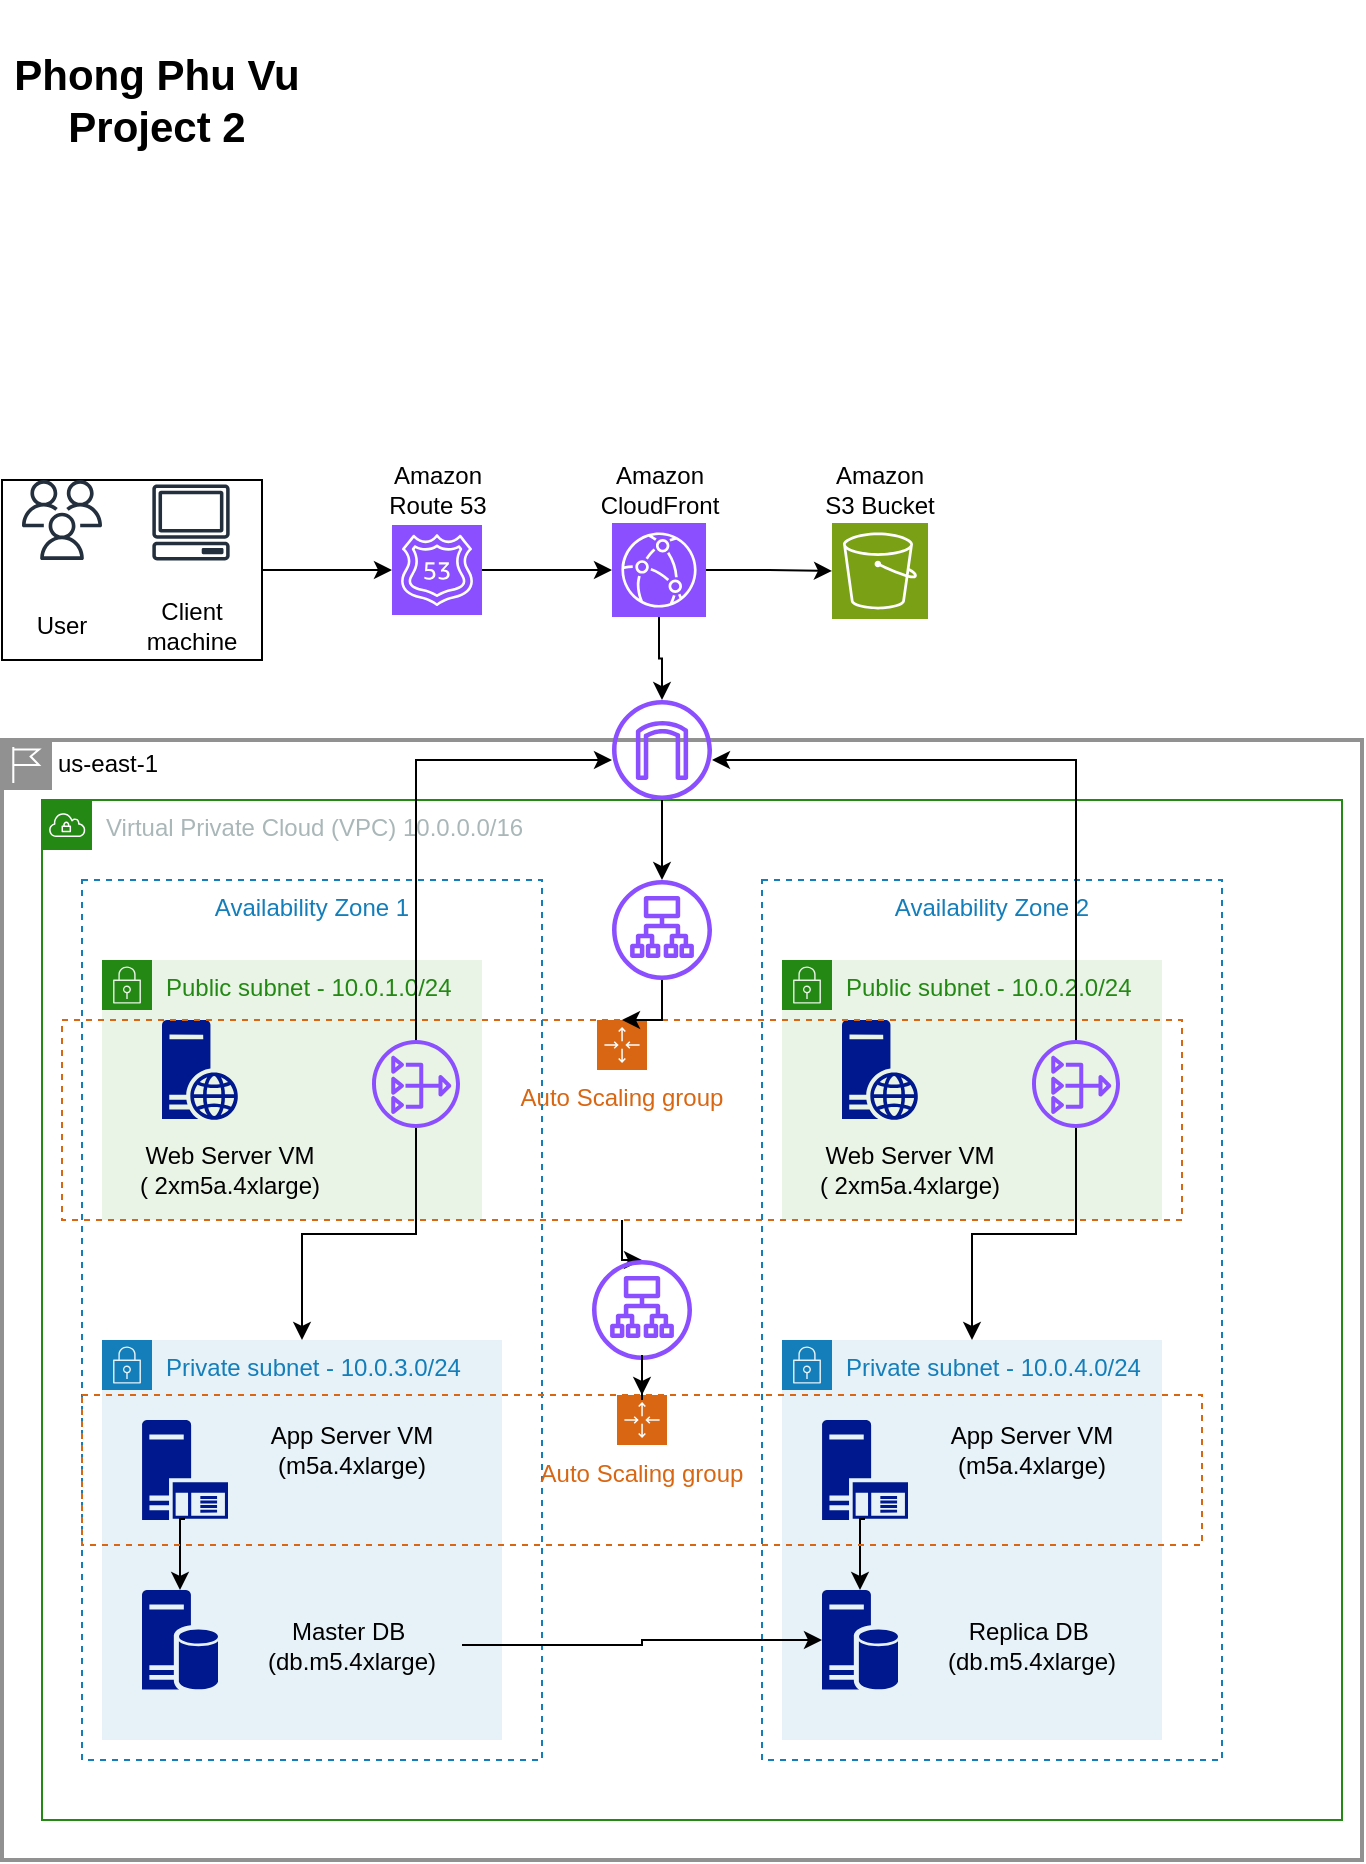 <mxfile version="22.0.0" type="device">
  <diagram name="Page-1" id="dSw2Jt9SYq_HHn4oFAFV">
    <mxGraphModel dx="841" dy="497" grid="1" gridSize="10" guides="1" tooltips="1" connect="1" arrows="1" fold="1" page="1" pageScale="1" pageWidth="850" pageHeight="1100" math="0" shadow="0">
      <root>
        <mxCell id="0" />
        <mxCell id="1" parent="0" />
        <mxCell id="WNNkEzdKGOnc9n0u_PIv-2" value="us-east-1" style="shape=mxgraph.ibm.box;prType=region;fontStyle=0;verticalAlign=top;align=left;spacingLeft=32;spacingTop=4;fillColor=none;rounded=0;whiteSpace=wrap;html=1;strokeColor=#919191;strokeWidth=2;dashed=0;container=1;spacing=-4;collapsible=0;expand=0;recursiveResize=0;" vertex="1" parent="1">
          <mxGeometry x="85" y="400" width="680" height="560" as="geometry" />
        </mxCell>
        <mxCell id="WNNkEzdKGOnc9n0u_PIv-10" value="Public subnet - 10.0.1.0/24" style="points=[[0,0],[0.25,0],[0.5,0],[0.75,0],[1,0],[1,0.25],[1,0.5],[1,0.75],[1,1],[0.75,1],[0.5,1],[0.25,1],[0,1],[0,0.75],[0,0.5],[0,0.25]];outlineConnect=0;gradientColor=none;html=1;whiteSpace=wrap;fontSize=12;fontStyle=0;container=1;pointerEvents=0;collapsible=0;recursiveResize=0;shape=mxgraph.aws4.group;grIcon=mxgraph.aws4.group_security_group;grStroke=0;strokeColor=#248814;fillColor=#E9F3E6;verticalAlign=top;align=left;spacingLeft=30;fontColor=#248814;dashed=0;" vertex="1" parent="WNNkEzdKGOnc9n0u_PIv-2">
          <mxGeometry x="50" y="110" width="190" height="130" as="geometry" />
        </mxCell>
        <object label="" id="WNNkEzdKGOnc9n0u_PIv-12">
          <mxCell style="sketch=0;aspect=fixed;pointerEvents=1;shadow=0;dashed=0;html=1;strokeColor=none;labelPosition=center;verticalLabelPosition=bottom;verticalAlign=top;align=center;fillColor=#00188D;shape=mxgraph.mscae.enterprise.web_server" vertex="1" parent="WNNkEzdKGOnc9n0u_PIv-10">
            <mxGeometry x="30" y="30" width="38" height="50" as="geometry" />
          </mxCell>
        </object>
        <mxCell id="WNNkEzdKGOnc9n0u_PIv-13" value="Web Server VM&lt;br&gt;( 2xm5a.4xlarge)" style="text;strokeColor=none;align=center;fillColor=none;html=1;verticalAlign=middle;whiteSpace=wrap;rounded=0;" vertex="1" parent="WNNkEzdKGOnc9n0u_PIv-10">
          <mxGeometry x="8" y="90" width="112" height="30" as="geometry" />
        </mxCell>
        <mxCell id="WNNkEzdKGOnc9n0u_PIv-20" value="Public subnet - 10.0.2.0/24" style="points=[[0,0],[0.25,0],[0.5,0],[0.75,0],[1,0],[1,0.25],[1,0.5],[1,0.75],[1,1],[0.75,1],[0.5,1],[0.25,1],[0,1],[0,0.75],[0,0.5],[0,0.25]];outlineConnect=0;gradientColor=none;html=1;whiteSpace=wrap;fontSize=12;fontStyle=0;container=1;pointerEvents=0;collapsible=0;recursiveResize=0;shape=mxgraph.aws4.group;grIcon=mxgraph.aws4.group_security_group;grStroke=0;strokeColor=#248814;fillColor=#E9F3E6;verticalAlign=top;align=left;spacingLeft=30;fontColor=#248814;dashed=0;" vertex="1" parent="WNNkEzdKGOnc9n0u_PIv-2">
          <mxGeometry x="390" y="110" width="190" height="130" as="geometry" />
        </mxCell>
        <object label="" id="WNNkEzdKGOnc9n0u_PIv-21">
          <mxCell style="sketch=0;aspect=fixed;pointerEvents=1;shadow=0;dashed=0;html=1;strokeColor=none;labelPosition=center;verticalLabelPosition=bottom;verticalAlign=top;align=center;fillColor=#00188D;shape=mxgraph.mscae.enterprise.web_server" vertex="1" parent="WNNkEzdKGOnc9n0u_PIv-20">
            <mxGeometry x="30" y="30" width="38" height="50" as="geometry" />
          </mxCell>
        </object>
        <mxCell id="WNNkEzdKGOnc9n0u_PIv-22" value="Web Server VM&lt;br&gt;( 2xm5a.4xlarge)" style="text;strokeColor=none;align=center;fillColor=none;html=1;verticalAlign=middle;whiteSpace=wrap;rounded=0;" vertex="1" parent="WNNkEzdKGOnc9n0u_PIv-20">
          <mxGeometry x="8" y="90" width="112" height="30" as="geometry" />
        </mxCell>
        <mxCell id="WNNkEzdKGOnc9n0u_PIv-4" value="Virtual Private Cloud (VPC) 10.0.0.0/16" style="points=[[0,0],[0.25,0],[0.5,0],[0.75,0],[1,0],[1,0.25],[1,0.5],[1,0.75],[1,1],[0.75,1],[0.5,1],[0.25,1],[0,1],[0,0.75],[0,0.5],[0,0.25]];outlineConnect=0;gradientColor=none;html=1;whiteSpace=wrap;fontSize=12;fontStyle=0;container=1;pointerEvents=0;collapsible=0;recursiveResize=0;shape=mxgraph.aws4.group;grIcon=mxgraph.aws4.group_vpc;strokeColor=#248814;fillColor=none;verticalAlign=top;align=left;spacingLeft=30;fontColor=#AAB7B8;dashed=0;" vertex="1" parent="WNNkEzdKGOnc9n0u_PIv-2">
          <mxGeometry x="20" y="30" width="650" height="510" as="geometry" />
        </mxCell>
        <mxCell id="WNNkEzdKGOnc9n0u_PIv-70" style="edgeStyle=orthogonalEdgeStyle;rounded=0;orthogonalLoop=1;jettySize=auto;html=1;exitX=0.5;exitY=1;exitDx=0;exitDy=0;" edge="1" parent="WNNkEzdKGOnc9n0u_PIv-4" source="WNNkEzdKGOnc9n0u_PIv-31" target="WNNkEzdKGOnc9n0u_PIv-68">
          <mxGeometry relative="1" as="geometry" />
        </mxCell>
        <mxCell id="WNNkEzdKGOnc9n0u_PIv-31" value="Auto Scaling group" style="points=[[0,0],[0.25,0],[0.5,0],[0.75,0],[1,0],[1,0.25],[1,0.5],[1,0.75],[1,1],[0.75,1],[0.5,1],[0.25,1],[0,1],[0,0.75],[0,0.5],[0,0.25]];outlineConnect=0;gradientColor=none;html=1;whiteSpace=wrap;fontSize=12;fontStyle=0;container=1;pointerEvents=0;collapsible=0;recursiveResize=0;shape=mxgraph.aws4.groupCenter;grIcon=mxgraph.aws4.group_auto_scaling_group;grStroke=1;strokeColor=#D86613;fillColor=none;verticalAlign=top;align=center;fontColor=#D86613;dashed=1;spacingTop=25;" vertex="1" parent="WNNkEzdKGOnc9n0u_PIv-4">
          <mxGeometry x="10" y="110" width="560" height="100" as="geometry" />
        </mxCell>
        <mxCell id="WNNkEzdKGOnc9n0u_PIv-68" value="" style="sketch=0;outlineConnect=0;fontColor=#232F3E;gradientColor=none;fillColor=#8C4FFF;strokeColor=none;dashed=0;verticalLabelPosition=bottom;verticalAlign=top;align=center;html=1;fontSize=12;fontStyle=0;aspect=fixed;pointerEvents=1;shape=mxgraph.aws4.application_load_balancer;" vertex="1" parent="WNNkEzdKGOnc9n0u_PIv-4">
          <mxGeometry x="275" y="230" width="50" height="50" as="geometry" />
        </mxCell>
        <mxCell id="WNNkEzdKGOnc9n0u_PIv-5" value="Availability Zone 1" style="fillColor=none;strokeColor=#147EBA;dashed=1;verticalAlign=top;fontStyle=0;fontColor=#147EBA;whiteSpace=wrap;html=1;" vertex="1" parent="WNNkEzdKGOnc9n0u_PIv-2">
          <mxGeometry x="40" y="70" width="230" height="440" as="geometry" />
        </mxCell>
        <mxCell id="WNNkEzdKGOnc9n0u_PIv-11" value="Private subnet&amp;nbsp;- 10.0.3.0/24" style="points=[[0,0],[0.25,0],[0.5,0],[0.75,0],[1,0],[1,0.25],[1,0.5],[1,0.75],[1,1],[0.75,1],[0.5,1],[0.25,1],[0,1],[0,0.75],[0,0.5],[0,0.25]];outlineConnect=0;gradientColor=none;html=1;whiteSpace=wrap;fontSize=12;fontStyle=0;container=1;pointerEvents=0;collapsible=0;recursiveResize=0;shape=mxgraph.aws4.group;grIcon=mxgraph.aws4.group_security_group;grStroke=0;strokeColor=#147EBA;fillColor=#E6F2F8;verticalAlign=top;align=left;spacingLeft=30;fontColor=#147EBA;dashed=0;" vertex="1" parent="WNNkEzdKGOnc9n0u_PIv-2">
          <mxGeometry x="50" y="300" width="200" height="200" as="geometry" />
        </mxCell>
        <mxCell id="WNNkEzdKGOnc9n0u_PIv-16" value="" style="sketch=0;aspect=fixed;pointerEvents=1;shadow=0;dashed=0;html=1;strokeColor=none;labelPosition=center;verticalLabelPosition=bottom;verticalAlign=top;align=center;fillColor=#00188D;shape=mxgraph.mscae.enterprise.database_server" vertex="1" parent="WNNkEzdKGOnc9n0u_PIv-11">
          <mxGeometry x="20" y="125" width="38" height="50" as="geometry" />
        </mxCell>
        <mxCell id="WNNkEzdKGOnc9n0u_PIv-15" value="App Server VM&lt;br&gt;(m5a.4xlarge)" style="text;strokeColor=none;align=center;fillColor=none;html=1;verticalAlign=middle;whiteSpace=wrap;rounded=0;" vertex="1" parent="WNNkEzdKGOnc9n0u_PIv-11">
          <mxGeometry x="80" y="40" width="90" height="30" as="geometry" />
        </mxCell>
        <mxCell id="WNNkEzdKGOnc9n0u_PIv-18" value="Master DB&amp;nbsp;&lt;br&gt;(db.m5.4xlarge)" style="text;strokeColor=none;align=center;fillColor=none;html=1;verticalAlign=middle;whiteSpace=wrap;rounded=0;" vertex="1" parent="WNNkEzdKGOnc9n0u_PIv-11">
          <mxGeometry x="70" y="125" width="110" height="55" as="geometry" />
        </mxCell>
        <mxCell id="WNNkEzdKGOnc9n0u_PIv-19" value="Availability Zone 2" style="fillColor=none;strokeColor=#147EBA;dashed=1;verticalAlign=top;fontStyle=0;fontColor=#147EBA;whiteSpace=wrap;html=1;" vertex="1" parent="WNNkEzdKGOnc9n0u_PIv-2">
          <mxGeometry x="380" y="70" width="230" height="440" as="geometry" />
        </mxCell>
        <mxCell id="WNNkEzdKGOnc9n0u_PIv-23" value="Private subnet&amp;nbsp;- 10.0.4.0/24" style="points=[[0,0],[0.25,0],[0.5,0],[0.75,0],[1,0],[1,0.25],[1,0.5],[1,0.75],[1,1],[0.75,1],[0.5,1],[0.25,1],[0,1],[0,0.75],[0,0.5],[0,0.25]];outlineConnect=0;gradientColor=none;html=1;whiteSpace=wrap;fontSize=12;fontStyle=0;container=1;pointerEvents=0;collapsible=0;recursiveResize=0;shape=mxgraph.aws4.group;grIcon=mxgraph.aws4.group_security_group;grStroke=0;strokeColor=#147EBA;fillColor=#E6F2F8;verticalAlign=top;align=left;spacingLeft=30;fontColor=#147EBA;dashed=0;" vertex="1" parent="WNNkEzdKGOnc9n0u_PIv-2">
          <mxGeometry x="390" y="300" width="190" height="200" as="geometry" />
        </mxCell>
        <mxCell id="WNNkEzdKGOnc9n0u_PIv-24" value="" style="sketch=0;aspect=fixed;pointerEvents=1;shadow=0;dashed=0;html=1;strokeColor=none;labelPosition=center;verticalLabelPosition=bottom;verticalAlign=top;align=center;fillColor=#00188D;shape=mxgraph.mscae.enterprise.database_server" vertex="1" parent="WNNkEzdKGOnc9n0u_PIv-23">
          <mxGeometry x="20" y="125" width="38" height="50" as="geometry" />
        </mxCell>
        <mxCell id="WNNkEzdKGOnc9n0u_PIv-25" value="App Server VM&lt;br&gt;(m5a.4xlarge)" style="text;strokeColor=none;align=center;fillColor=none;html=1;verticalAlign=middle;whiteSpace=wrap;rounded=0;" vertex="1" parent="WNNkEzdKGOnc9n0u_PIv-23">
          <mxGeometry x="80" y="40" width="90" height="30" as="geometry" />
        </mxCell>
        <mxCell id="WNNkEzdKGOnc9n0u_PIv-26" value="Replica DB&amp;nbsp;&lt;br&gt;(db.m5.4xlarge)" style="text;strokeColor=none;align=center;fillColor=none;html=1;verticalAlign=middle;whiteSpace=wrap;rounded=0;" vertex="1" parent="WNNkEzdKGOnc9n0u_PIv-23">
          <mxGeometry x="70" y="125" width="110" height="55" as="geometry" />
        </mxCell>
        <mxCell id="WNNkEzdKGOnc9n0u_PIv-27" value="" style="sketch=0;aspect=fixed;pointerEvents=1;shadow=0;dashed=0;html=1;strokeColor=none;labelPosition=center;verticalLabelPosition=bottom;verticalAlign=top;align=center;fillColor=#00188D;shape=mxgraph.mscae.enterprise.application_server" vertex="1" parent="WNNkEzdKGOnc9n0u_PIv-23">
          <mxGeometry x="20" y="40" width="43" height="50" as="geometry" />
        </mxCell>
        <mxCell id="WNNkEzdKGOnc9n0u_PIv-35" style="edgeStyle=orthogonalEdgeStyle;rounded=0;orthogonalLoop=1;jettySize=auto;html=1;exitX=0.5;exitY=0.99;exitDx=0;exitDy=0;exitPerimeter=0;entryX=0.5;entryY=0;entryDx=0;entryDy=0;entryPerimeter=0;" edge="1" parent="WNNkEzdKGOnc9n0u_PIv-23" source="WNNkEzdKGOnc9n0u_PIv-27" target="WNNkEzdKGOnc9n0u_PIv-24">
          <mxGeometry relative="1" as="geometry" />
        </mxCell>
        <mxCell id="WNNkEzdKGOnc9n0u_PIv-33" style="edgeStyle=orthogonalEdgeStyle;rounded=0;orthogonalLoop=1;jettySize=auto;html=1;exitX=1;exitY=0.5;exitDx=0;exitDy=0;entryX=0;entryY=0.5;entryDx=0;entryDy=0;entryPerimeter=0;" edge="1" parent="WNNkEzdKGOnc9n0u_PIv-2" source="WNNkEzdKGOnc9n0u_PIv-18" target="WNNkEzdKGOnc9n0u_PIv-24">
          <mxGeometry relative="1" as="geometry" />
        </mxCell>
        <mxCell id="WNNkEzdKGOnc9n0u_PIv-73" style="edgeStyle=orthogonalEdgeStyle;rounded=0;orthogonalLoop=1;jettySize=auto;html=1;" edge="1" parent="WNNkEzdKGOnc9n0u_PIv-2" source="WNNkEzdKGOnc9n0u_PIv-55" target="WNNkEzdKGOnc9n0u_PIv-11">
          <mxGeometry relative="1" as="geometry" />
        </mxCell>
        <mxCell id="WNNkEzdKGOnc9n0u_PIv-55" value="" style="sketch=0;outlineConnect=0;fontColor=#232F3E;gradientColor=none;fillColor=#8C4FFF;strokeColor=none;dashed=0;verticalLabelPosition=bottom;verticalAlign=top;align=center;html=1;fontSize=12;fontStyle=0;aspect=fixed;pointerEvents=1;shape=mxgraph.aws4.nat_gateway;" vertex="1" parent="WNNkEzdKGOnc9n0u_PIv-2">
          <mxGeometry x="185" y="150" width="44" height="44" as="geometry" />
        </mxCell>
        <mxCell id="WNNkEzdKGOnc9n0u_PIv-74" style="edgeStyle=orthogonalEdgeStyle;rounded=0;orthogonalLoop=1;jettySize=auto;html=1;" edge="1" parent="WNNkEzdKGOnc9n0u_PIv-2" source="WNNkEzdKGOnc9n0u_PIv-56" target="WNNkEzdKGOnc9n0u_PIv-23">
          <mxGeometry relative="1" as="geometry" />
        </mxCell>
        <mxCell id="WNNkEzdKGOnc9n0u_PIv-56" value="" style="sketch=0;outlineConnect=0;fontColor=#232F3E;gradientColor=none;fillColor=#8C4FFF;strokeColor=none;dashed=0;verticalLabelPosition=bottom;verticalAlign=top;align=center;html=1;fontSize=12;fontStyle=0;aspect=fixed;pointerEvents=1;shape=mxgraph.aws4.nat_gateway;" vertex="1" parent="WNNkEzdKGOnc9n0u_PIv-2">
          <mxGeometry x="515" y="150" width="44" height="44" as="geometry" />
        </mxCell>
        <mxCell id="WNNkEzdKGOnc9n0u_PIv-67" style="edgeStyle=orthogonalEdgeStyle;rounded=0;orthogonalLoop=1;jettySize=auto;html=1;" edge="1" parent="WNNkEzdKGOnc9n0u_PIv-2" source="WNNkEzdKGOnc9n0u_PIv-54" target="WNNkEzdKGOnc9n0u_PIv-31">
          <mxGeometry relative="1" as="geometry" />
        </mxCell>
        <mxCell id="WNNkEzdKGOnc9n0u_PIv-54" value="" style="sketch=0;outlineConnect=0;fontColor=#232F3E;gradientColor=none;fillColor=#8C4FFF;strokeColor=none;dashed=0;verticalLabelPosition=bottom;verticalAlign=top;align=center;html=1;fontSize=12;fontStyle=0;aspect=fixed;pointerEvents=1;shape=mxgraph.aws4.application_load_balancer;" vertex="1" parent="WNNkEzdKGOnc9n0u_PIv-2">
          <mxGeometry x="305" y="70" width="50" height="50" as="geometry" />
        </mxCell>
        <mxCell id="WNNkEzdKGOnc9n0u_PIv-14" value="" style="sketch=0;aspect=fixed;pointerEvents=1;shadow=0;dashed=0;html=1;strokeColor=none;labelPosition=center;verticalLabelPosition=bottom;verticalAlign=top;align=center;fillColor=#00188D;shape=mxgraph.mscae.enterprise.application_server" vertex="1" parent="WNNkEzdKGOnc9n0u_PIv-2">
          <mxGeometry x="70" y="340" width="43" height="50" as="geometry" />
        </mxCell>
        <mxCell id="WNNkEzdKGOnc9n0u_PIv-34" style="edgeStyle=orthogonalEdgeStyle;rounded=0;orthogonalLoop=1;jettySize=auto;html=1;exitX=0.5;exitY=0.99;exitDx=0;exitDy=0;exitPerimeter=0;entryX=0.5;entryY=0;entryDx=0;entryDy=0;entryPerimeter=0;" edge="1" parent="WNNkEzdKGOnc9n0u_PIv-2" source="WNNkEzdKGOnc9n0u_PIv-14" target="WNNkEzdKGOnc9n0u_PIv-16">
          <mxGeometry relative="1" as="geometry" />
        </mxCell>
        <mxCell id="WNNkEzdKGOnc9n0u_PIv-32" value="Auto Scaling group" style="points=[[0,0],[0.25,0],[0.5,0],[0.75,0],[1,0],[1,0.25],[1,0.5],[1,0.75],[1,1],[0.75,1],[0.5,1],[0.25,1],[0,1],[0,0.75],[0,0.5],[0,0.25]];outlineConnect=0;gradientColor=none;html=1;whiteSpace=wrap;fontSize=12;fontStyle=0;container=1;pointerEvents=0;collapsible=0;recursiveResize=0;shape=mxgraph.aws4.groupCenter;grIcon=mxgraph.aws4.group_auto_scaling_group;grStroke=1;strokeColor=#D86613;fillColor=none;verticalAlign=top;align=center;fontColor=#D86613;dashed=1;spacingTop=25;" vertex="1" parent="WNNkEzdKGOnc9n0u_PIv-2">
          <mxGeometry x="40" y="327.5" width="560" height="75" as="geometry" />
        </mxCell>
        <mxCell id="WNNkEzdKGOnc9n0u_PIv-69" style="edgeStyle=orthogonalEdgeStyle;rounded=0;orthogonalLoop=1;jettySize=auto;html=1;" edge="1" parent="WNNkEzdKGOnc9n0u_PIv-2" source="WNNkEzdKGOnc9n0u_PIv-68" target="WNNkEzdKGOnc9n0u_PIv-32">
          <mxGeometry relative="1" as="geometry" />
        </mxCell>
        <mxCell id="WNNkEzdKGOnc9n0u_PIv-41" value="" style="group" vertex="1" connectable="0" parent="1">
          <mxGeometry x="85" y="270" width="130" height="90" as="geometry" />
        </mxCell>
        <mxCell id="WNNkEzdKGOnc9n0u_PIv-44" value="" style="rounded=0;whiteSpace=wrap;html=1;" vertex="1" parent="WNNkEzdKGOnc9n0u_PIv-41">
          <mxGeometry width="130" height="90" as="geometry" />
        </mxCell>
        <mxCell id="WNNkEzdKGOnc9n0u_PIv-36" value="" style="sketch=0;outlineConnect=0;fontColor=#232F3E;gradientColor=none;fillColor=#232F3D;strokeColor=none;dashed=0;verticalLabelPosition=bottom;verticalAlign=top;align=center;html=1;fontSize=12;fontStyle=0;aspect=fixed;pointerEvents=1;shape=mxgraph.aws4.users;" vertex="1" parent="WNNkEzdKGOnc9n0u_PIv-41">
          <mxGeometry x="10" width="40" height="40" as="geometry" />
        </mxCell>
        <mxCell id="WNNkEzdKGOnc9n0u_PIv-38" value="" style="sketch=0;outlineConnect=0;fontColor=#232F3E;gradientColor=none;fillColor=#232F3D;strokeColor=none;dashed=0;verticalLabelPosition=bottom;verticalAlign=top;align=center;html=1;fontSize=12;fontStyle=0;aspect=fixed;pointerEvents=1;shape=mxgraph.aws4.client;" vertex="1" parent="WNNkEzdKGOnc9n0u_PIv-41">
          <mxGeometry x="75" y="2.25" width="39" height="38" as="geometry" />
        </mxCell>
        <mxCell id="WNNkEzdKGOnc9n0u_PIv-39" value="User" style="text;strokeColor=none;align=center;fillColor=none;html=1;verticalAlign=middle;whiteSpace=wrap;rounded=0;" vertex="1" parent="WNNkEzdKGOnc9n0u_PIv-41">
          <mxGeometry y="56.25" width="60" height="33.75" as="geometry" />
        </mxCell>
        <mxCell id="WNNkEzdKGOnc9n0u_PIv-40" value="Client machine" style="text;strokeColor=none;align=center;fillColor=none;html=1;verticalAlign=middle;whiteSpace=wrap;rounded=0;" vertex="1" parent="WNNkEzdKGOnc9n0u_PIv-41">
          <mxGeometry x="64.5" y="56.25" width="60" height="33.75" as="geometry" />
        </mxCell>
        <mxCell id="WNNkEzdKGOnc9n0u_PIv-42" value="" style="sketch=0;points=[[0,0,0],[0.25,0,0],[0.5,0,0],[0.75,0,0],[1,0,0],[0,1,0],[0.25,1,0],[0.5,1,0],[0.75,1,0],[1,1,0],[0,0.25,0],[0,0.5,0],[0,0.75,0],[1,0.25,0],[1,0.5,0],[1,0.75,0]];outlineConnect=0;fontColor=#232F3E;fillColor=#8C4FFF;strokeColor=#ffffff;dashed=0;verticalLabelPosition=bottom;verticalAlign=top;align=center;html=1;fontSize=12;fontStyle=0;aspect=fixed;shape=mxgraph.aws4.resourceIcon;resIcon=mxgraph.aws4.route_53;" vertex="1" parent="1">
          <mxGeometry x="280" y="292.5" width="45" height="45" as="geometry" />
        </mxCell>
        <mxCell id="WNNkEzdKGOnc9n0u_PIv-45" style="edgeStyle=orthogonalEdgeStyle;rounded=0;orthogonalLoop=1;jettySize=auto;html=1;exitX=1;exitY=0.5;exitDx=0;exitDy=0;" edge="1" parent="1" source="WNNkEzdKGOnc9n0u_PIv-44" target="WNNkEzdKGOnc9n0u_PIv-42">
          <mxGeometry relative="1" as="geometry" />
        </mxCell>
        <mxCell id="WNNkEzdKGOnc9n0u_PIv-46" value="Amazon&lt;br&gt;Route 53" style="text;strokeColor=none;align=center;fillColor=none;html=1;verticalAlign=middle;whiteSpace=wrap;rounded=0;" vertex="1" parent="1">
          <mxGeometry x="272.5" y="257.75" width="60" height="33.75" as="geometry" />
        </mxCell>
        <mxCell id="WNNkEzdKGOnc9n0u_PIv-50" style="edgeStyle=orthogonalEdgeStyle;rounded=0;orthogonalLoop=1;jettySize=auto;html=1;exitX=1;exitY=0.5;exitDx=0;exitDy=0;exitPerimeter=0;" edge="1" parent="1" source="WNNkEzdKGOnc9n0u_PIv-47" target="WNNkEzdKGOnc9n0u_PIv-49">
          <mxGeometry relative="1" as="geometry" />
        </mxCell>
        <mxCell id="WNNkEzdKGOnc9n0u_PIv-72" style="edgeStyle=orthogonalEdgeStyle;rounded=0;orthogonalLoop=1;jettySize=auto;html=1;exitX=0.5;exitY=1;exitDx=0;exitDy=0;exitPerimeter=0;" edge="1" parent="1" source="WNNkEzdKGOnc9n0u_PIv-47" target="WNNkEzdKGOnc9n0u_PIv-53">
          <mxGeometry relative="1" as="geometry" />
        </mxCell>
        <mxCell id="WNNkEzdKGOnc9n0u_PIv-47" value="" style="sketch=0;points=[[0,0,0],[0.25,0,0],[0.5,0,0],[0.75,0,0],[1,0,0],[0,1,0],[0.25,1,0],[0.5,1,0],[0.75,1,0],[1,1,0],[0,0.25,0],[0,0.5,0],[0,0.75,0],[1,0.25,0],[1,0.5,0],[1,0.75,0]];outlineConnect=0;fontColor=#232F3E;fillColor=#8C4FFF;strokeColor=#ffffff;dashed=0;verticalLabelPosition=bottom;verticalAlign=top;align=center;html=1;fontSize=12;fontStyle=0;aspect=fixed;shape=mxgraph.aws4.resourceIcon;resIcon=mxgraph.aws4.cloudfront;" vertex="1" parent="1">
          <mxGeometry x="390" y="291.5" width="47" height="47" as="geometry" />
        </mxCell>
        <mxCell id="WNNkEzdKGOnc9n0u_PIv-48" style="edgeStyle=orthogonalEdgeStyle;rounded=0;orthogonalLoop=1;jettySize=auto;html=1;exitX=1;exitY=0.5;exitDx=0;exitDy=0;exitPerimeter=0;entryX=0;entryY=0.5;entryDx=0;entryDy=0;entryPerimeter=0;" edge="1" parent="1" source="WNNkEzdKGOnc9n0u_PIv-42" target="WNNkEzdKGOnc9n0u_PIv-47">
          <mxGeometry relative="1" as="geometry" />
        </mxCell>
        <mxCell id="WNNkEzdKGOnc9n0u_PIv-49" value="" style="sketch=0;points=[[0,0,0],[0.25,0,0],[0.5,0,0],[0.75,0,0],[1,0,0],[0,1,0],[0.25,1,0],[0.5,1,0],[0.75,1,0],[1,1,0],[0,0.25,0],[0,0.5,0],[0,0.75,0],[1,0.25,0],[1,0.5,0],[1,0.75,0]];outlineConnect=0;fontColor=#232F3E;fillColor=#7AA116;strokeColor=#ffffff;dashed=0;verticalLabelPosition=bottom;verticalAlign=top;align=center;html=1;fontSize=12;fontStyle=0;aspect=fixed;shape=mxgraph.aws4.resourceIcon;resIcon=mxgraph.aws4.s3;" vertex="1" parent="1">
          <mxGeometry x="500" y="291.5" width="48" height="48" as="geometry" />
        </mxCell>
        <mxCell id="WNNkEzdKGOnc9n0u_PIv-51" value="Amazon&lt;br&gt;CloudFront" style="text;strokeColor=none;align=center;fillColor=none;html=1;verticalAlign=middle;whiteSpace=wrap;rounded=0;" vertex="1" parent="1">
          <mxGeometry x="383.5" y="257.75" width="60" height="33.75" as="geometry" />
        </mxCell>
        <mxCell id="WNNkEzdKGOnc9n0u_PIv-52" value="Amazon&lt;br&gt;S3 Bucket" style="text;strokeColor=none;align=center;fillColor=none;html=1;verticalAlign=middle;whiteSpace=wrap;rounded=0;" vertex="1" parent="1">
          <mxGeometry x="494" y="257.75" width="60" height="33.75" as="geometry" />
        </mxCell>
        <mxCell id="WNNkEzdKGOnc9n0u_PIv-66" style="edgeStyle=orthogonalEdgeStyle;rounded=0;orthogonalLoop=1;jettySize=auto;html=1;" edge="1" parent="1" source="WNNkEzdKGOnc9n0u_PIv-53" target="WNNkEzdKGOnc9n0u_PIv-54">
          <mxGeometry relative="1" as="geometry" />
        </mxCell>
        <mxCell id="WNNkEzdKGOnc9n0u_PIv-53" value="" style="sketch=0;outlineConnect=0;fontColor=#232F3E;gradientColor=none;fillColor=#8C4FFF;strokeColor=none;dashed=0;verticalLabelPosition=bottom;verticalAlign=top;align=center;html=1;fontSize=12;fontStyle=0;aspect=fixed;pointerEvents=1;shape=mxgraph.aws4.internet_gateway;" vertex="1" parent="1">
          <mxGeometry x="390" y="380" width="50" height="50" as="geometry" />
        </mxCell>
        <mxCell id="WNNkEzdKGOnc9n0u_PIv-64" style="edgeStyle=orthogonalEdgeStyle;rounded=0;orthogonalLoop=1;jettySize=auto;html=1;" edge="1" parent="1" source="WNNkEzdKGOnc9n0u_PIv-55" target="WNNkEzdKGOnc9n0u_PIv-53">
          <mxGeometry relative="1" as="geometry">
            <Array as="points">
              <mxPoint x="292" y="410" />
            </Array>
          </mxGeometry>
        </mxCell>
        <mxCell id="WNNkEzdKGOnc9n0u_PIv-65" style="edgeStyle=orthogonalEdgeStyle;rounded=0;orthogonalLoop=1;jettySize=auto;html=1;" edge="1" parent="1" source="WNNkEzdKGOnc9n0u_PIv-56" target="WNNkEzdKGOnc9n0u_PIv-53">
          <mxGeometry relative="1" as="geometry">
            <Array as="points">
              <mxPoint x="622" y="410" />
            </Array>
          </mxGeometry>
        </mxCell>
        <mxCell id="WNNkEzdKGOnc9n0u_PIv-75" value="&lt;b style=&quot;font-size: 21px;&quot;&gt;Phong Phu Vu&lt;br style=&quot;font-size: 21px;&quot;&gt;Project 2&lt;/b&gt;" style="text;strokeColor=none;align=center;fillColor=none;html=1;verticalAlign=middle;whiteSpace=wrap;rounded=0;fontSize=21;" vertex="1" parent="1">
          <mxGeometry x="85" y="30" width="155" height="100" as="geometry" />
        </mxCell>
      </root>
    </mxGraphModel>
  </diagram>
</mxfile>
